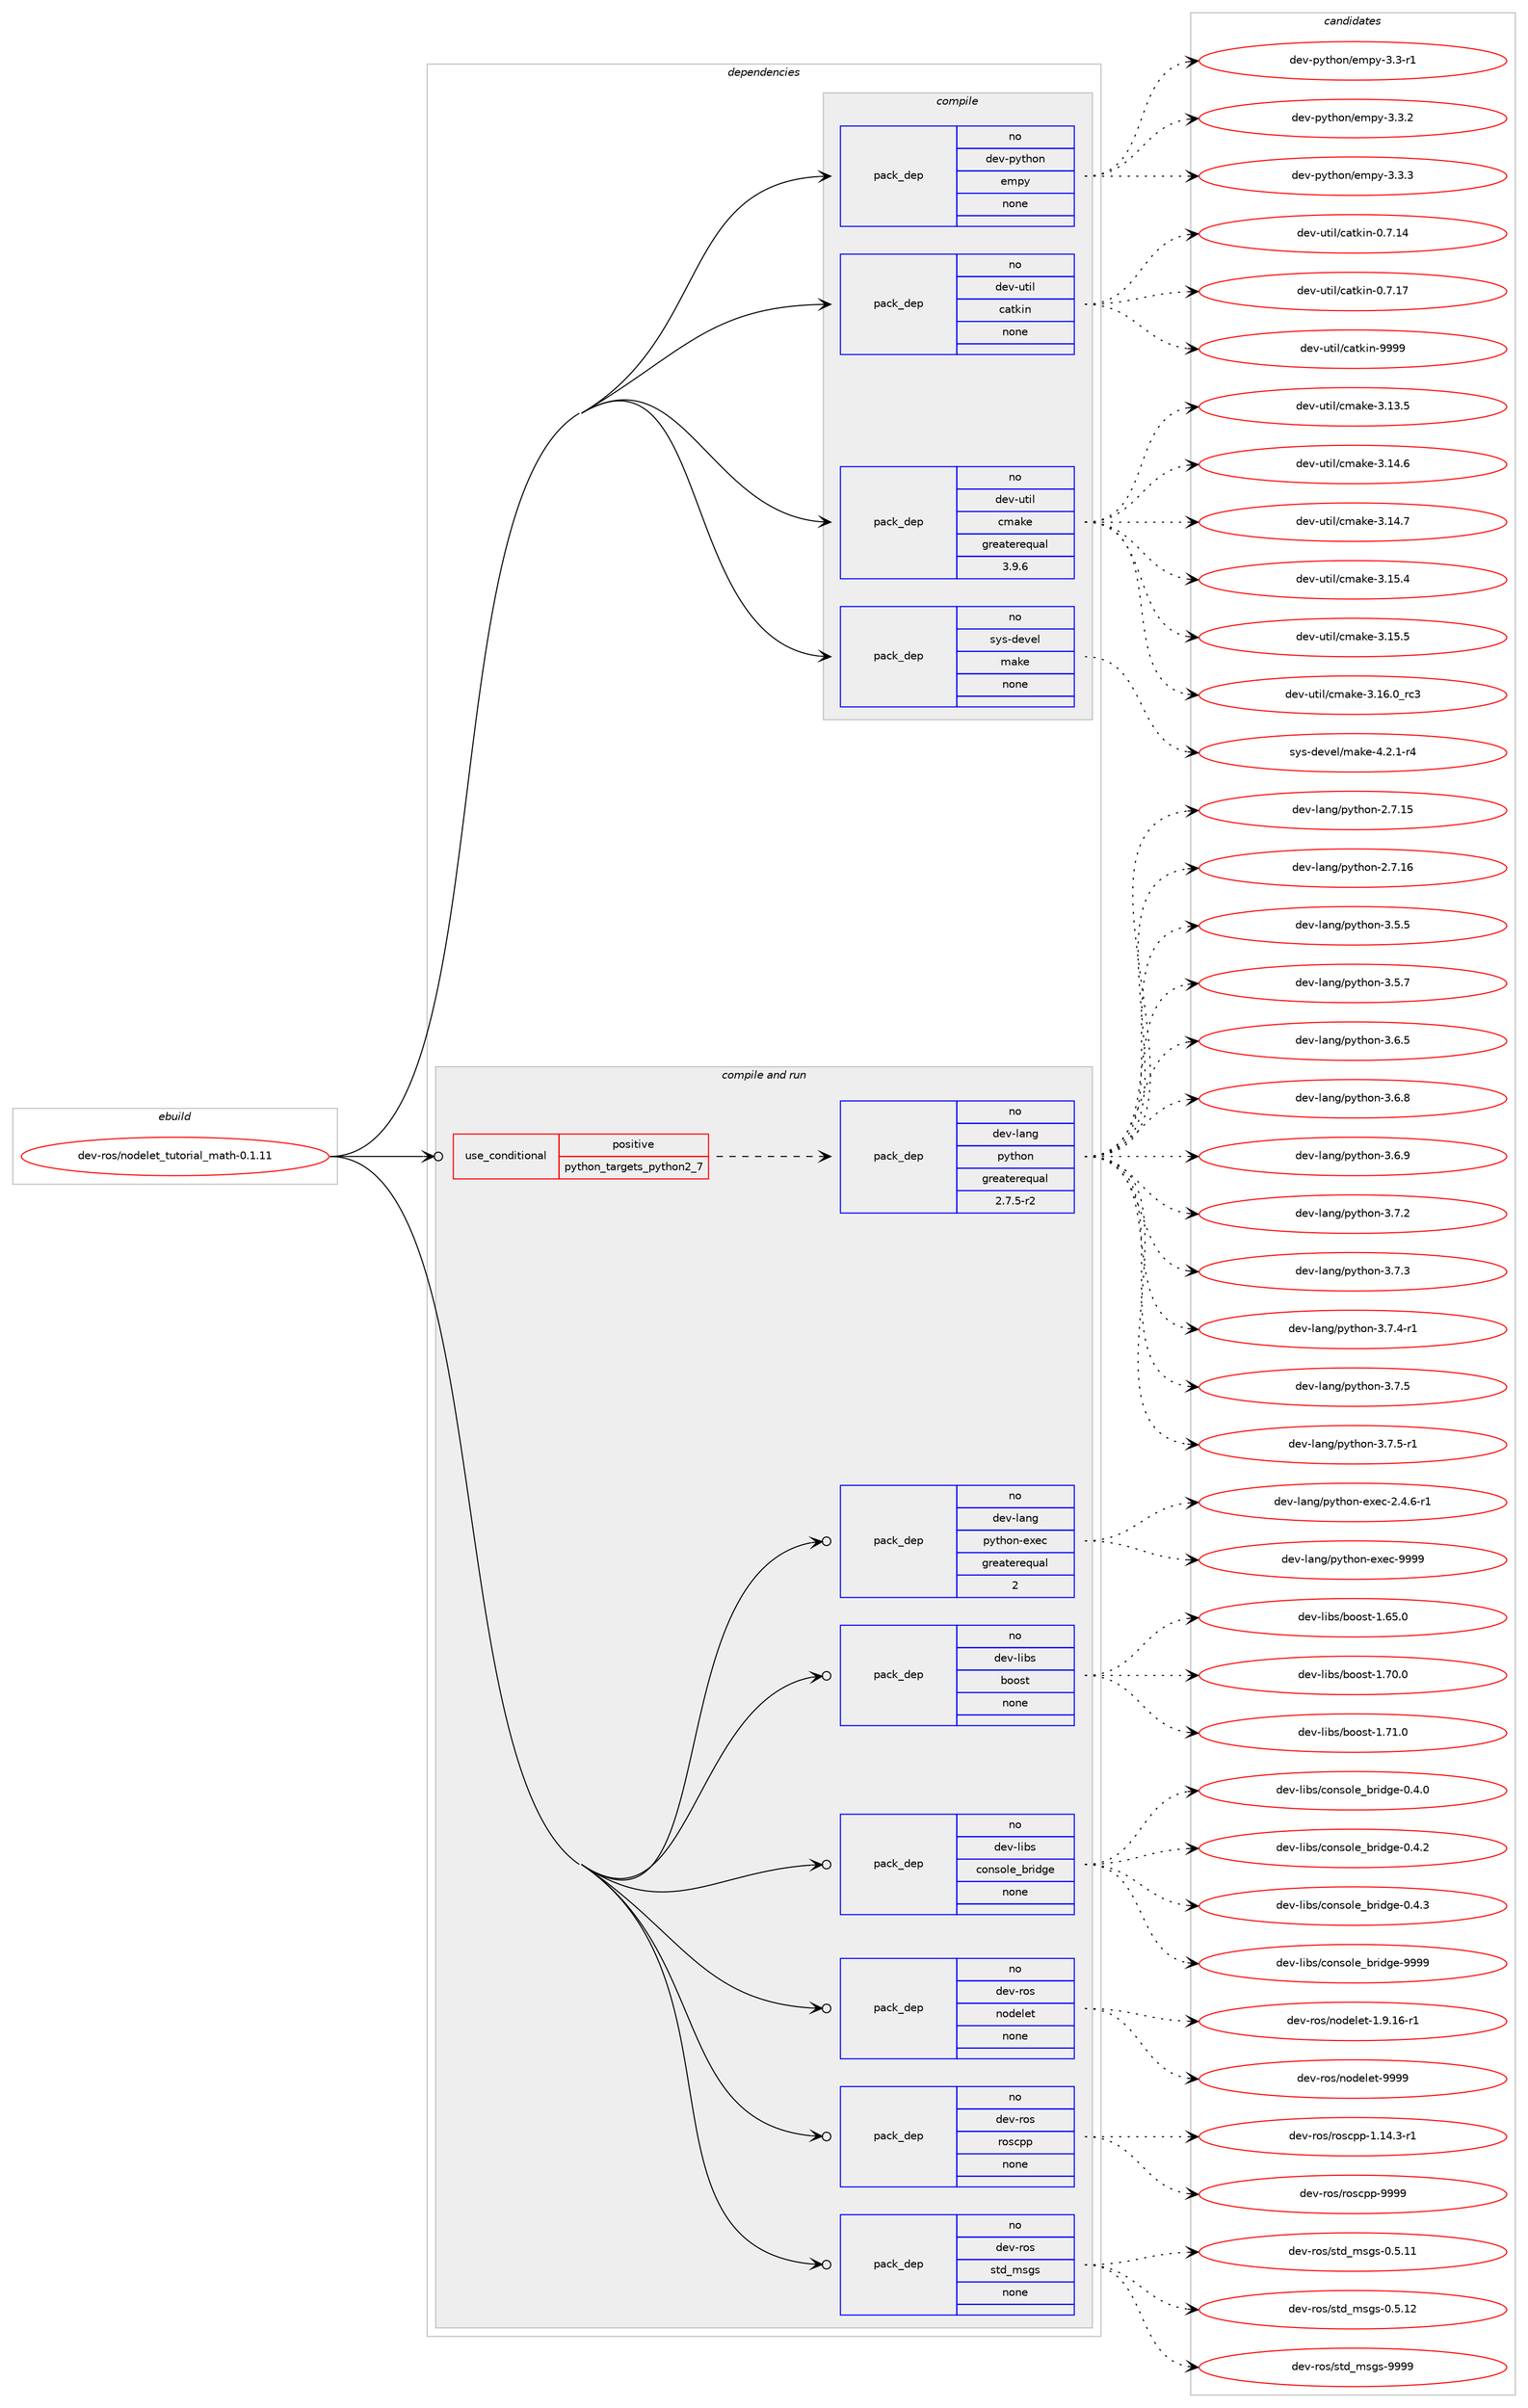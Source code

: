 digraph prolog {

# *************
# Graph options
# *************

newrank=true;
concentrate=true;
compound=true;
graph [rankdir=LR,fontname=Helvetica,fontsize=10,ranksep=1.5];#, ranksep=2.5, nodesep=0.2];
edge  [arrowhead=vee];
node  [fontname=Helvetica,fontsize=10];

# **********
# The ebuild
# **********

subgraph cluster_leftcol {
color=gray;
rank=same;
label=<<i>ebuild</i>>;
id [label="dev-ros/nodelet_tutorial_math-0.1.11", color=red, width=4, href="../dev-ros/nodelet_tutorial_math-0.1.11.svg"];
}

# ****************
# The dependencies
# ****************

subgraph cluster_midcol {
color=gray;
label=<<i>dependencies</i>>;
subgraph cluster_compile {
fillcolor="#eeeeee";
style=filled;
label=<<i>compile</i>>;
subgraph pack491309 {
dependency657214 [label=<<TABLE BORDER="0" CELLBORDER="1" CELLSPACING="0" CELLPADDING="4" WIDTH="220"><TR><TD ROWSPAN="6" CELLPADDING="30">pack_dep</TD></TR><TR><TD WIDTH="110">no</TD></TR><TR><TD>dev-python</TD></TR><TR><TD>empy</TD></TR><TR><TD>none</TD></TR><TR><TD></TD></TR></TABLE>>, shape=none, color=blue];
}
id:e -> dependency657214:w [weight=20,style="solid",arrowhead="vee"];
subgraph pack491310 {
dependency657215 [label=<<TABLE BORDER="0" CELLBORDER="1" CELLSPACING="0" CELLPADDING="4" WIDTH="220"><TR><TD ROWSPAN="6" CELLPADDING="30">pack_dep</TD></TR><TR><TD WIDTH="110">no</TD></TR><TR><TD>dev-util</TD></TR><TR><TD>catkin</TD></TR><TR><TD>none</TD></TR><TR><TD></TD></TR></TABLE>>, shape=none, color=blue];
}
id:e -> dependency657215:w [weight=20,style="solid",arrowhead="vee"];
subgraph pack491311 {
dependency657216 [label=<<TABLE BORDER="0" CELLBORDER="1" CELLSPACING="0" CELLPADDING="4" WIDTH="220"><TR><TD ROWSPAN="6" CELLPADDING="30">pack_dep</TD></TR><TR><TD WIDTH="110">no</TD></TR><TR><TD>dev-util</TD></TR><TR><TD>cmake</TD></TR><TR><TD>greaterequal</TD></TR><TR><TD>3.9.6</TD></TR></TABLE>>, shape=none, color=blue];
}
id:e -> dependency657216:w [weight=20,style="solid",arrowhead="vee"];
subgraph pack491312 {
dependency657217 [label=<<TABLE BORDER="0" CELLBORDER="1" CELLSPACING="0" CELLPADDING="4" WIDTH="220"><TR><TD ROWSPAN="6" CELLPADDING="30">pack_dep</TD></TR><TR><TD WIDTH="110">no</TD></TR><TR><TD>sys-devel</TD></TR><TR><TD>make</TD></TR><TR><TD>none</TD></TR><TR><TD></TD></TR></TABLE>>, shape=none, color=blue];
}
id:e -> dependency657217:w [weight=20,style="solid",arrowhead="vee"];
}
subgraph cluster_compileandrun {
fillcolor="#eeeeee";
style=filled;
label=<<i>compile and run</i>>;
subgraph cond153999 {
dependency657218 [label=<<TABLE BORDER="0" CELLBORDER="1" CELLSPACING="0" CELLPADDING="4"><TR><TD ROWSPAN="3" CELLPADDING="10">use_conditional</TD></TR><TR><TD>positive</TD></TR><TR><TD>python_targets_python2_7</TD></TR></TABLE>>, shape=none, color=red];
subgraph pack491313 {
dependency657219 [label=<<TABLE BORDER="0" CELLBORDER="1" CELLSPACING="0" CELLPADDING="4" WIDTH="220"><TR><TD ROWSPAN="6" CELLPADDING="30">pack_dep</TD></TR><TR><TD WIDTH="110">no</TD></TR><TR><TD>dev-lang</TD></TR><TR><TD>python</TD></TR><TR><TD>greaterequal</TD></TR><TR><TD>2.7.5-r2</TD></TR></TABLE>>, shape=none, color=blue];
}
dependency657218:e -> dependency657219:w [weight=20,style="dashed",arrowhead="vee"];
}
id:e -> dependency657218:w [weight=20,style="solid",arrowhead="odotvee"];
subgraph pack491314 {
dependency657220 [label=<<TABLE BORDER="0" CELLBORDER="1" CELLSPACING="0" CELLPADDING="4" WIDTH="220"><TR><TD ROWSPAN="6" CELLPADDING="30">pack_dep</TD></TR><TR><TD WIDTH="110">no</TD></TR><TR><TD>dev-lang</TD></TR><TR><TD>python-exec</TD></TR><TR><TD>greaterequal</TD></TR><TR><TD>2</TD></TR></TABLE>>, shape=none, color=blue];
}
id:e -> dependency657220:w [weight=20,style="solid",arrowhead="odotvee"];
subgraph pack491315 {
dependency657221 [label=<<TABLE BORDER="0" CELLBORDER="1" CELLSPACING="0" CELLPADDING="4" WIDTH="220"><TR><TD ROWSPAN="6" CELLPADDING="30">pack_dep</TD></TR><TR><TD WIDTH="110">no</TD></TR><TR><TD>dev-libs</TD></TR><TR><TD>boost</TD></TR><TR><TD>none</TD></TR><TR><TD></TD></TR></TABLE>>, shape=none, color=blue];
}
id:e -> dependency657221:w [weight=20,style="solid",arrowhead="odotvee"];
subgraph pack491316 {
dependency657222 [label=<<TABLE BORDER="0" CELLBORDER="1" CELLSPACING="0" CELLPADDING="4" WIDTH="220"><TR><TD ROWSPAN="6" CELLPADDING="30">pack_dep</TD></TR><TR><TD WIDTH="110">no</TD></TR><TR><TD>dev-libs</TD></TR><TR><TD>console_bridge</TD></TR><TR><TD>none</TD></TR><TR><TD></TD></TR></TABLE>>, shape=none, color=blue];
}
id:e -> dependency657222:w [weight=20,style="solid",arrowhead="odotvee"];
subgraph pack491317 {
dependency657223 [label=<<TABLE BORDER="0" CELLBORDER="1" CELLSPACING="0" CELLPADDING="4" WIDTH="220"><TR><TD ROWSPAN="6" CELLPADDING="30">pack_dep</TD></TR><TR><TD WIDTH="110">no</TD></TR><TR><TD>dev-ros</TD></TR><TR><TD>nodelet</TD></TR><TR><TD>none</TD></TR><TR><TD></TD></TR></TABLE>>, shape=none, color=blue];
}
id:e -> dependency657223:w [weight=20,style="solid",arrowhead="odotvee"];
subgraph pack491318 {
dependency657224 [label=<<TABLE BORDER="0" CELLBORDER="1" CELLSPACING="0" CELLPADDING="4" WIDTH="220"><TR><TD ROWSPAN="6" CELLPADDING="30">pack_dep</TD></TR><TR><TD WIDTH="110">no</TD></TR><TR><TD>dev-ros</TD></TR><TR><TD>roscpp</TD></TR><TR><TD>none</TD></TR><TR><TD></TD></TR></TABLE>>, shape=none, color=blue];
}
id:e -> dependency657224:w [weight=20,style="solid",arrowhead="odotvee"];
subgraph pack491319 {
dependency657225 [label=<<TABLE BORDER="0" CELLBORDER="1" CELLSPACING="0" CELLPADDING="4" WIDTH="220"><TR><TD ROWSPAN="6" CELLPADDING="30">pack_dep</TD></TR><TR><TD WIDTH="110">no</TD></TR><TR><TD>dev-ros</TD></TR><TR><TD>std_msgs</TD></TR><TR><TD>none</TD></TR><TR><TD></TD></TR></TABLE>>, shape=none, color=blue];
}
id:e -> dependency657225:w [weight=20,style="solid",arrowhead="odotvee"];
}
subgraph cluster_run {
fillcolor="#eeeeee";
style=filled;
label=<<i>run</i>>;
}
}

# **************
# The candidates
# **************

subgraph cluster_choices {
rank=same;
color=gray;
label=<<i>candidates</i>>;

subgraph choice491309 {
color=black;
nodesep=1;
choice1001011184511212111610411111047101109112121455146514511449 [label="dev-python/empy-3.3-r1", color=red, width=4,href="../dev-python/empy-3.3-r1.svg"];
choice1001011184511212111610411111047101109112121455146514650 [label="dev-python/empy-3.3.2", color=red, width=4,href="../dev-python/empy-3.3.2.svg"];
choice1001011184511212111610411111047101109112121455146514651 [label="dev-python/empy-3.3.3", color=red, width=4,href="../dev-python/empy-3.3.3.svg"];
dependency657214:e -> choice1001011184511212111610411111047101109112121455146514511449:w [style=dotted,weight="100"];
dependency657214:e -> choice1001011184511212111610411111047101109112121455146514650:w [style=dotted,weight="100"];
dependency657214:e -> choice1001011184511212111610411111047101109112121455146514651:w [style=dotted,weight="100"];
}
subgraph choice491310 {
color=black;
nodesep=1;
choice1001011184511711610510847999711610710511045484655464952 [label="dev-util/catkin-0.7.14", color=red, width=4,href="../dev-util/catkin-0.7.14.svg"];
choice1001011184511711610510847999711610710511045484655464955 [label="dev-util/catkin-0.7.17", color=red, width=4,href="../dev-util/catkin-0.7.17.svg"];
choice100101118451171161051084799971161071051104557575757 [label="dev-util/catkin-9999", color=red, width=4,href="../dev-util/catkin-9999.svg"];
dependency657215:e -> choice1001011184511711610510847999711610710511045484655464952:w [style=dotted,weight="100"];
dependency657215:e -> choice1001011184511711610510847999711610710511045484655464955:w [style=dotted,weight="100"];
dependency657215:e -> choice100101118451171161051084799971161071051104557575757:w [style=dotted,weight="100"];
}
subgraph choice491311 {
color=black;
nodesep=1;
choice1001011184511711610510847991099710710145514649514653 [label="dev-util/cmake-3.13.5", color=red, width=4,href="../dev-util/cmake-3.13.5.svg"];
choice1001011184511711610510847991099710710145514649524654 [label="dev-util/cmake-3.14.6", color=red, width=4,href="../dev-util/cmake-3.14.6.svg"];
choice1001011184511711610510847991099710710145514649524655 [label="dev-util/cmake-3.14.7", color=red, width=4,href="../dev-util/cmake-3.14.7.svg"];
choice1001011184511711610510847991099710710145514649534652 [label="dev-util/cmake-3.15.4", color=red, width=4,href="../dev-util/cmake-3.15.4.svg"];
choice1001011184511711610510847991099710710145514649534653 [label="dev-util/cmake-3.15.5", color=red, width=4,href="../dev-util/cmake-3.15.5.svg"];
choice1001011184511711610510847991099710710145514649544648951149951 [label="dev-util/cmake-3.16.0_rc3", color=red, width=4,href="../dev-util/cmake-3.16.0_rc3.svg"];
dependency657216:e -> choice1001011184511711610510847991099710710145514649514653:w [style=dotted,weight="100"];
dependency657216:e -> choice1001011184511711610510847991099710710145514649524654:w [style=dotted,weight="100"];
dependency657216:e -> choice1001011184511711610510847991099710710145514649524655:w [style=dotted,weight="100"];
dependency657216:e -> choice1001011184511711610510847991099710710145514649534652:w [style=dotted,weight="100"];
dependency657216:e -> choice1001011184511711610510847991099710710145514649534653:w [style=dotted,weight="100"];
dependency657216:e -> choice1001011184511711610510847991099710710145514649544648951149951:w [style=dotted,weight="100"];
}
subgraph choice491312 {
color=black;
nodesep=1;
choice1151211154510010111810110847109971071014552465046494511452 [label="sys-devel/make-4.2.1-r4", color=red, width=4,href="../sys-devel/make-4.2.1-r4.svg"];
dependency657217:e -> choice1151211154510010111810110847109971071014552465046494511452:w [style=dotted,weight="100"];
}
subgraph choice491313 {
color=black;
nodesep=1;
choice10010111845108971101034711212111610411111045504655464953 [label="dev-lang/python-2.7.15", color=red, width=4,href="../dev-lang/python-2.7.15.svg"];
choice10010111845108971101034711212111610411111045504655464954 [label="dev-lang/python-2.7.16", color=red, width=4,href="../dev-lang/python-2.7.16.svg"];
choice100101118451089711010347112121116104111110455146534653 [label="dev-lang/python-3.5.5", color=red, width=4,href="../dev-lang/python-3.5.5.svg"];
choice100101118451089711010347112121116104111110455146534655 [label="dev-lang/python-3.5.7", color=red, width=4,href="../dev-lang/python-3.5.7.svg"];
choice100101118451089711010347112121116104111110455146544653 [label="dev-lang/python-3.6.5", color=red, width=4,href="../dev-lang/python-3.6.5.svg"];
choice100101118451089711010347112121116104111110455146544656 [label="dev-lang/python-3.6.8", color=red, width=4,href="../dev-lang/python-3.6.8.svg"];
choice100101118451089711010347112121116104111110455146544657 [label="dev-lang/python-3.6.9", color=red, width=4,href="../dev-lang/python-3.6.9.svg"];
choice100101118451089711010347112121116104111110455146554650 [label="dev-lang/python-3.7.2", color=red, width=4,href="../dev-lang/python-3.7.2.svg"];
choice100101118451089711010347112121116104111110455146554651 [label="dev-lang/python-3.7.3", color=red, width=4,href="../dev-lang/python-3.7.3.svg"];
choice1001011184510897110103471121211161041111104551465546524511449 [label="dev-lang/python-3.7.4-r1", color=red, width=4,href="../dev-lang/python-3.7.4-r1.svg"];
choice100101118451089711010347112121116104111110455146554653 [label="dev-lang/python-3.7.5", color=red, width=4,href="../dev-lang/python-3.7.5.svg"];
choice1001011184510897110103471121211161041111104551465546534511449 [label="dev-lang/python-3.7.5-r1", color=red, width=4,href="../dev-lang/python-3.7.5-r1.svg"];
dependency657219:e -> choice10010111845108971101034711212111610411111045504655464953:w [style=dotted,weight="100"];
dependency657219:e -> choice10010111845108971101034711212111610411111045504655464954:w [style=dotted,weight="100"];
dependency657219:e -> choice100101118451089711010347112121116104111110455146534653:w [style=dotted,weight="100"];
dependency657219:e -> choice100101118451089711010347112121116104111110455146534655:w [style=dotted,weight="100"];
dependency657219:e -> choice100101118451089711010347112121116104111110455146544653:w [style=dotted,weight="100"];
dependency657219:e -> choice100101118451089711010347112121116104111110455146544656:w [style=dotted,weight="100"];
dependency657219:e -> choice100101118451089711010347112121116104111110455146544657:w [style=dotted,weight="100"];
dependency657219:e -> choice100101118451089711010347112121116104111110455146554650:w [style=dotted,weight="100"];
dependency657219:e -> choice100101118451089711010347112121116104111110455146554651:w [style=dotted,weight="100"];
dependency657219:e -> choice1001011184510897110103471121211161041111104551465546524511449:w [style=dotted,weight="100"];
dependency657219:e -> choice100101118451089711010347112121116104111110455146554653:w [style=dotted,weight="100"];
dependency657219:e -> choice1001011184510897110103471121211161041111104551465546534511449:w [style=dotted,weight="100"];
}
subgraph choice491314 {
color=black;
nodesep=1;
choice10010111845108971101034711212111610411111045101120101994550465246544511449 [label="dev-lang/python-exec-2.4.6-r1", color=red, width=4,href="../dev-lang/python-exec-2.4.6-r1.svg"];
choice10010111845108971101034711212111610411111045101120101994557575757 [label="dev-lang/python-exec-9999", color=red, width=4,href="../dev-lang/python-exec-9999.svg"];
dependency657220:e -> choice10010111845108971101034711212111610411111045101120101994550465246544511449:w [style=dotted,weight="100"];
dependency657220:e -> choice10010111845108971101034711212111610411111045101120101994557575757:w [style=dotted,weight="100"];
}
subgraph choice491315 {
color=black;
nodesep=1;
choice1001011184510810598115479811111111511645494654534648 [label="dev-libs/boost-1.65.0", color=red, width=4,href="../dev-libs/boost-1.65.0.svg"];
choice1001011184510810598115479811111111511645494655484648 [label="dev-libs/boost-1.70.0", color=red, width=4,href="../dev-libs/boost-1.70.0.svg"];
choice1001011184510810598115479811111111511645494655494648 [label="dev-libs/boost-1.71.0", color=red, width=4,href="../dev-libs/boost-1.71.0.svg"];
dependency657221:e -> choice1001011184510810598115479811111111511645494654534648:w [style=dotted,weight="100"];
dependency657221:e -> choice1001011184510810598115479811111111511645494655484648:w [style=dotted,weight="100"];
dependency657221:e -> choice1001011184510810598115479811111111511645494655494648:w [style=dotted,weight="100"];
}
subgraph choice491316 {
color=black;
nodesep=1;
choice100101118451081059811547991111101151111081019598114105100103101454846524648 [label="dev-libs/console_bridge-0.4.0", color=red, width=4,href="../dev-libs/console_bridge-0.4.0.svg"];
choice100101118451081059811547991111101151111081019598114105100103101454846524650 [label="dev-libs/console_bridge-0.4.2", color=red, width=4,href="../dev-libs/console_bridge-0.4.2.svg"];
choice100101118451081059811547991111101151111081019598114105100103101454846524651 [label="dev-libs/console_bridge-0.4.3", color=red, width=4,href="../dev-libs/console_bridge-0.4.3.svg"];
choice1001011184510810598115479911111011511110810195981141051001031014557575757 [label="dev-libs/console_bridge-9999", color=red, width=4,href="../dev-libs/console_bridge-9999.svg"];
dependency657222:e -> choice100101118451081059811547991111101151111081019598114105100103101454846524648:w [style=dotted,weight="100"];
dependency657222:e -> choice100101118451081059811547991111101151111081019598114105100103101454846524650:w [style=dotted,weight="100"];
dependency657222:e -> choice100101118451081059811547991111101151111081019598114105100103101454846524651:w [style=dotted,weight="100"];
dependency657222:e -> choice1001011184510810598115479911111011511110810195981141051001031014557575757:w [style=dotted,weight="100"];
}
subgraph choice491317 {
color=black;
nodesep=1;
choice1001011184511411111547110111100101108101116454946574649544511449 [label="dev-ros/nodelet-1.9.16-r1", color=red, width=4,href="../dev-ros/nodelet-1.9.16-r1.svg"];
choice10010111845114111115471101111001011081011164557575757 [label="dev-ros/nodelet-9999", color=red, width=4,href="../dev-ros/nodelet-9999.svg"];
dependency657223:e -> choice1001011184511411111547110111100101108101116454946574649544511449:w [style=dotted,weight="100"];
dependency657223:e -> choice10010111845114111115471101111001011081011164557575757:w [style=dotted,weight="100"];
}
subgraph choice491318 {
color=black;
nodesep=1;
choice100101118451141111154711411111599112112454946495246514511449 [label="dev-ros/roscpp-1.14.3-r1", color=red, width=4,href="../dev-ros/roscpp-1.14.3-r1.svg"];
choice1001011184511411111547114111115991121124557575757 [label="dev-ros/roscpp-9999", color=red, width=4,href="../dev-ros/roscpp-9999.svg"];
dependency657224:e -> choice100101118451141111154711411111599112112454946495246514511449:w [style=dotted,weight="100"];
dependency657224:e -> choice1001011184511411111547114111115991121124557575757:w [style=dotted,weight="100"];
}
subgraph choice491319 {
color=black;
nodesep=1;
choice10010111845114111115471151161009510911510311545484653464949 [label="dev-ros/std_msgs-0.5.11", color=red, width=4,href="../dev-ros/std_msgs-0.5.11.svg"];
choice10010111845114111115471151161009510911510311545484653464950 [label="dev-ros/std_msgs-0.5.12", color=red, width=4,href="../dev-ros/std_msgs-0.5.12.svg"];
choice1001011184511411111547115116100951091151031154557575757 [label="dev-ros/std_msgs-9999", color=red, width=4,href="../dev-ros/std_msgs-9999.svg"];
dependency657225:e -> choice10010111845114111115471151161009510911510311545484653464949:w [style=dotted,weight="100"];
dependency657225:e -> choice10010111845114111115471151161009510911510311545484653464950:w [style=dotted,weight="100"];
dependency657225:e -> choice1001011184511411111547115116100951091151031154557575757:w [style=dotted,weight="100"];
}
}

}
